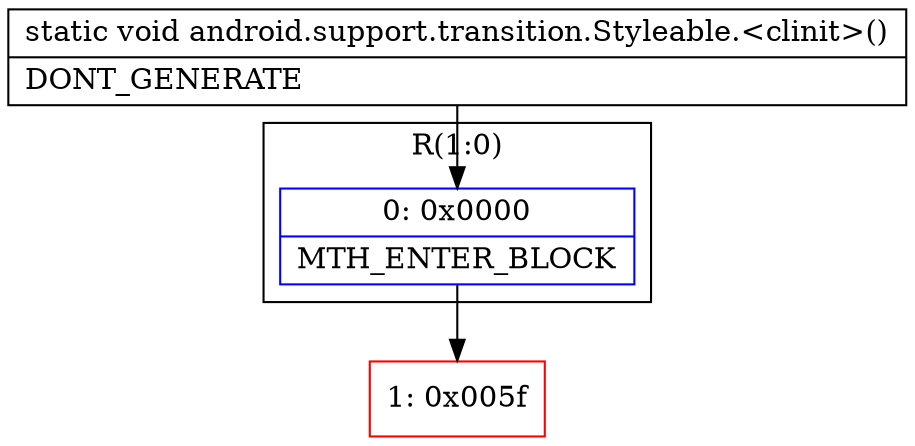 digraph "CFG forandroid.support.transition.Styleable.\<clinit\>()V" {
subgraph cluster_Region_199657609 {
label = "R(1:0)";
node [shape=record,color=blue];
Node_0 [shape=record,label="{0\:\ 0x0000|MTH_ENTER_BLOCK\l}"];
}
Node_1 [shape=record,color=red,label="{1\:\ 0x005f}"];
MethodNode[shape=record,label="{static void android.support.transition.Styleable.\<clinit\>()  | DONT_GENERATE\l}"];
MethodNode -> Node_0;
Node_0 -> Node_1;
}


